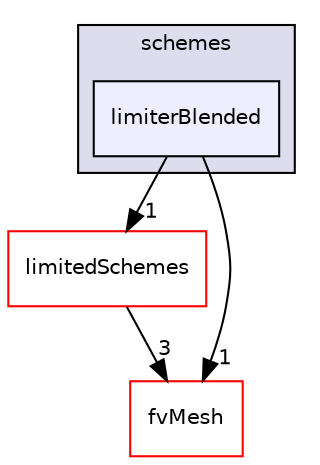 digraph "src/finiteVolume/interpolation/surfaceInterpolation/schemes/limiterBlended" {
  bgcolor=transparent;
  compound=true
  node [ fontsize="10", fontname="Helvetica"];
  edge [ labelfontsize="10", labelfontname="Helvetica"];
  subgraph clusterdir_deb7d71175aa940c147966c547ebcb7e {
    graph [ bgcolor="#ddddee", pencolor="black", label="schemes" fontname="Helvetica", fontsize="10", URL="dir_deb7d71175aa940c147966c547ebcb7e.html"]
  dir_92091901d8844e794085c59c2b424dfb [shape=box, label="limiterBlended", style="filled", fillcolor="#eeeeff", pencolor="black", URL="dir_92091901d8844e794085c59c2b424dfb.html"];
  }
  dir_3b094e1ce2b3f641da0071aec2c4e694 [shape=box label="limitedSchemes" color="red" URL="dir_3b094e1ce2b3f641da0071aec2c4e694.html"];
  dir_c382fa095c9c33d8673c0dd60aaef275 [shape=box label="fvMesh" color="red" URL="dir_c382fa095c9c33d8673c0dd60aaef275.html"];
  dir_3b094e1ce2b3f641da0071aec2c4e694->dir_c382fa095c9c33d8673c0dd60aaef275 [headlabel="3", labeldistance=1.5 headhref="dir_001185_001124.html"];
  dir_92091901d8844e794085c59c2b424dfb->dir_3b094e1ce2b3f641da0071aec2c4e694 [headlabel="1", labeldistance=1.5 headhref="dir_001236_001185.html"];
  dir_92091901d8844e794085c59c2b424dfb->dir_c382fa095c9c33d8673c0dd60aaef275 [headlabel="1", labeldistance=1.5 headhref="dir_001236_001124.html"];
}
